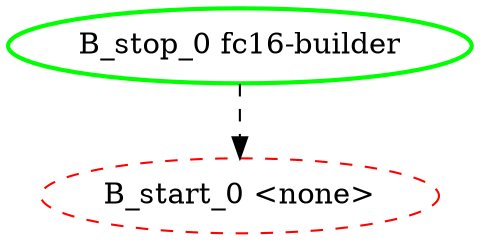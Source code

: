 digraph "g" {
"B_start_0 <none>" [ style=dashed color="red" fontcolor="black"]
"B_stop_0 fc16-builder" -> "B_start_0 <none>" [ style = dashed]
"B_stop_0 fc16-builder" [ style=bold color="green" fontcolor="black"]
}

